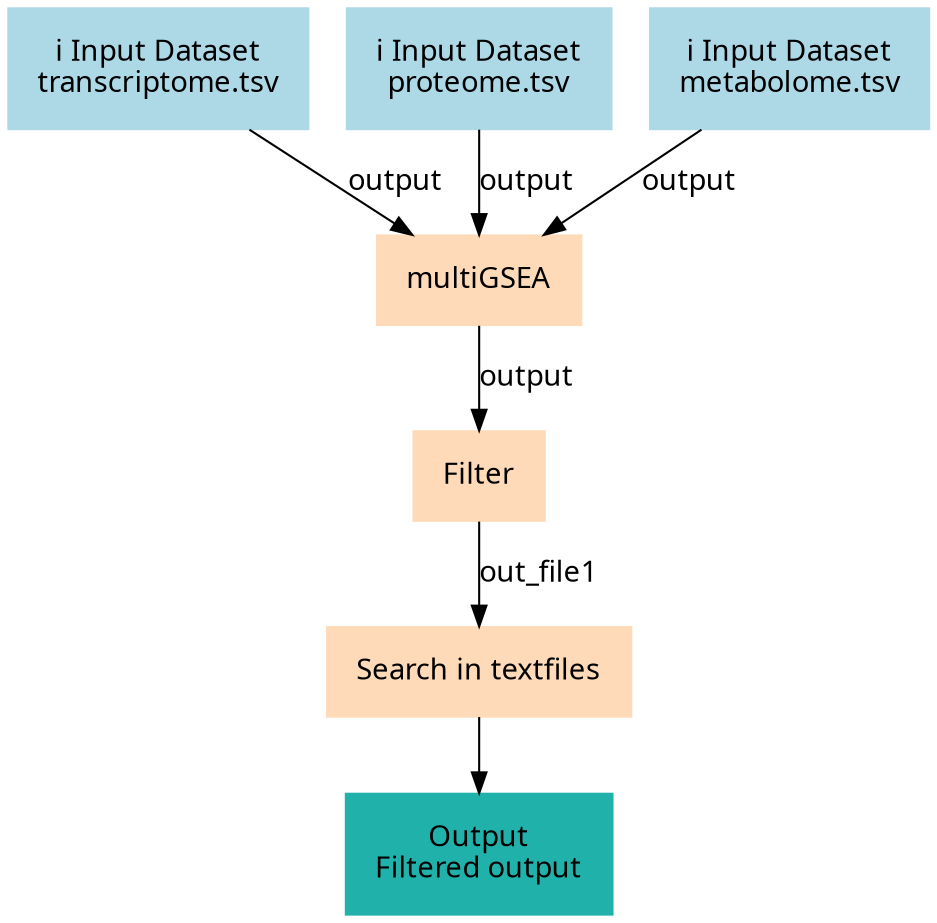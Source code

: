 digraph main {
  node [fontname="Atkinson Hyperlegible", shape=box, color=white,style=filled,color=peachpuff,margin="0.2,0.2"];
  edge [fontname="Atkinson Hyperlegible"];
  0[color=lightblue,label="ℹ️ Input Dataset\ntranscriptome.tsv"]
  1[color=lightblue,label="ℹ️ Input Dataset\nproteome.tsv"]
  2[color=lightblue,label="ℹ️ Input Dataset\nmetabolome.tsv"]
  3[label="multiGSEA"]
  2 -> 3 [label="output"]
  1 -> 3 [label="output"]
  0 -> 3 [label="output"]
  4[label="Filter"]
  3 -> 4 [label="output"]
  5[label="Search in textfiles"]
  4 -> 5 [label="out_file1"]
  k862ee6ead4c2456cb7556d9bafc9ac55[color=lightseagreen,label="Output\nFiltered output"]
  5 -> k862ee6ead4c2456cb7556d9bafc9ac55
}
